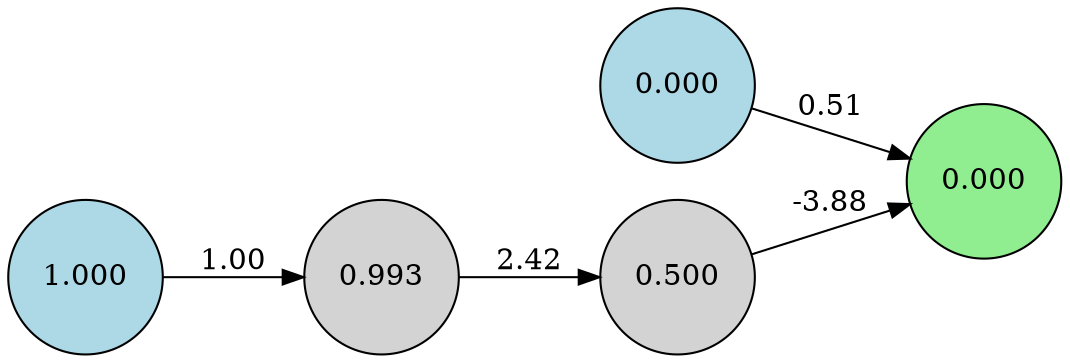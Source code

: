 digraph neat {
  rankdir=LR;
  node [shape=circle];
  node0 [label="0.000", style=filled, fillcolor=lightblue];
  node1 [label="1.000", style=filled, fillcolor=lightblue];
  node129 [label="0.000", style=filled, fillcolor=lightgreen];
  node171 [label="0.500", style=filled, fillcolor=lightgray];
  node211 [label="0.993", style=filled, fillcolor=lightgray];
  node0 -> node129 [label="0.51"];
  node171 -> node129 [label="-3.88"];
  node1 -> node211 [label="1.00"];
  node211 -> node171 [label="2.42"];
}
